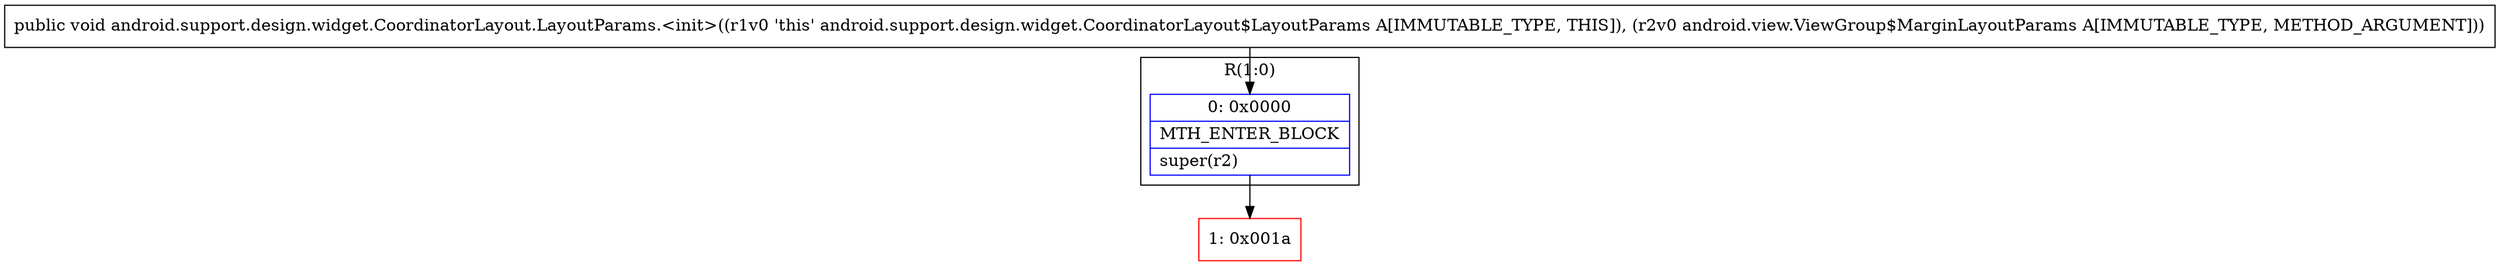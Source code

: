 digraph "CFG forandroid.support.design.widget.CoordinatorLayout.LayoutParams.\<init\>(Landroid\/view\/ViewGroup$MarginLayoutParams;)V" {
subgraph cluster_Region_376343163 {
label = "R(1:0)";
node [shape=record,color=blue];
Node_0 [shape=record,label="{0\:\ 0x0000|MTH_ENTER_BLOCK\l|super(r2)\l}"];
}
Node_1 [shape=record,color=red,label="{1\:\ 0x001a}"];
MethodNode[shape=record,label="{public void android.support.design.widget.CoordinatorLayout.LayoutParams.\<init\>((r1v0 'this' android.support.design.widget.CoordinatorLayout$LayoutParams A[IMMUTABLE_TYPE, THIS]), (r2v0 android.view.ViewGroup$MarginLayoutParams A[IMMUTABLE_TYPE, METHOD_ARGUMENT])) }"];
MethodNode -> Node_0;
Node_0 -> Node_1;
}

